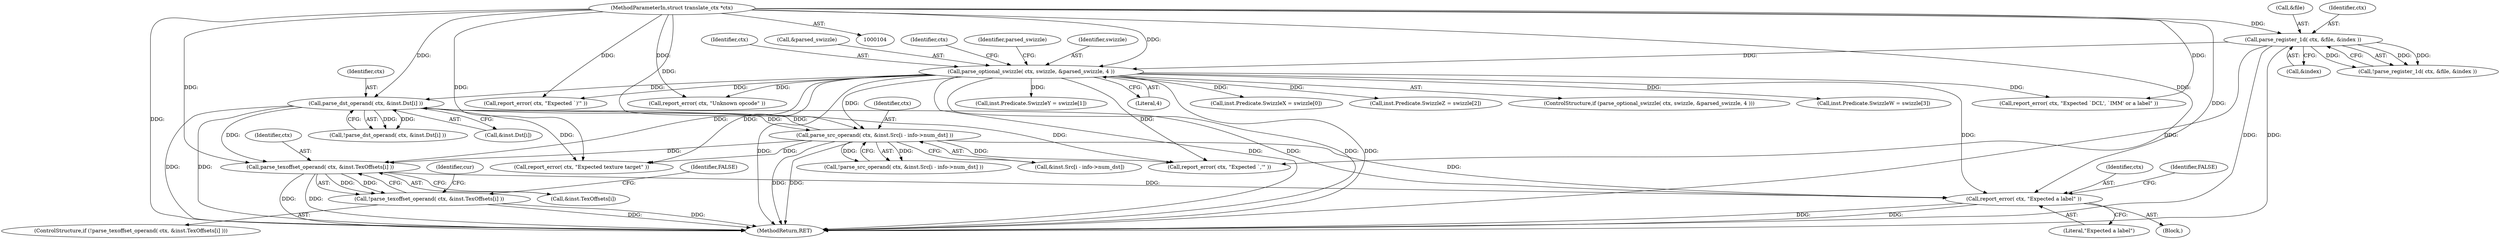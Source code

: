 digraph "0_virglrenderer_28894a30a17a84529be102b21118e55d6c9f23fa@API" {
"1000570" [label="(Call,parse_texoffset_operand( ctx, &inst.TexOffsets[i] ))"];
"1000443" [label="(Call,parse_dst_operand( ctx, &inst.Dst[i] ))"];
"1000178" [label="(Call,parse_optional_swizzle( ctx, swizzle, &parsed_swizzle, 4 ))"];
"1000169" [label="(Call,parse_register_1d( ctx, &file, &index ))"];
"1000105" [label="(MethodParameterIn,struct translate_ctx *ctx)"];
"1000467" [label="(Call,parse_src_operand( ctx, &inst.Src[i - info->num_dst] ))"];
"1000569" [label="(Call,!parse_texoffset_operand( ctx, &inst.TexOffsets[i] ))"];
"1000627" [label="(Call,report_error( ctx, \"Expected a label\" ))"];
"1000569" [label="(Call,!parse_texoffset_operand( ctx, &inst.TexOffsets[i] ))"];
"1000420" [label="(Call,report_error( ctx, \"Expected `,'\" ))"];
"1000442" [label="(Call,!parse_dst_operand( ctx, &inst.Dst[i] ))"];
"1000571" [label="(Identifier,ctx)"];
"1000183" [label="(Literal,4)"];
"1000173" [label="(Call,&index)"];
"1000445" [label="(Call,&inst.Dst[i])"];
"1000179" [label="(Identifier,ctx)"];
"1000169" [label="(Call,parse_register_1d( ctx, &file, &index ))"];
"1000627" [label="(Call,report_error( ctx, \"Expected a label\" ))"];
"1000572" [label="(Call,&inst.TexOffsets[i])"];
"1000168" [label="(Call,!parse_register_1d( ctx, &file, &index ))"];
"1000467" [label="(Call,parse_src_operand( ctx, &inst.Src[i - info->num_dst] ))"];
"1000570" [label="(Call,parse_texoffset_operand( ctx, &inst.TexOffsets[i] ))"];
"1000443" [label="(Call,parse_dst_operand( ctx, &inst.Dst[i] ))"];
"1000628" [label="(Identifier,ctx)"];
"1000171" [label="(Call,&file)"];
"1000581" [label="(Identifier,cur)"];
"1000631" [label="(Identifier,FALSE)"];
"1000318" [label="(Call,report_error( ctx, \"Unknown opcode\" ))"];
"1000524" [label="(Call,report_error( ctx, \"Expected texture target\" ))"];
"1000181" [label="(Call,&parsed_swizzle)"];
"1000322" [label="(Call,report_error( ctx, \"Expected `DCL', `IMM' or a label\" ))"];
"1000468" [label="(Identifier,ctx)"];
"1000188" [label="(Call,inst.Predicate.SwizzleX = swizzle[0])"];
"1000206" [label="(Call,inst.Predicate.SwizzleZ = swizzle[2])"];
"1000444" [label="(Identifier,ctx)"];
"1000177" [label="(ControlStructure,if (parse_optional_swizzle( ctx, swizzle, &parsed_swizzle, 4 )))"];
"1000105" [label="(MethodParameterIn,struct translate_ctx *ctx)"];
"1000568" [label="(ControlStructure,if (!parse_texoffset_operand( ctx, &inst.TexOffsets[i] )))"];
"1000170" [label="(Identifier,ctx)"];
"1000626" [label="(Block,)"];
"1000228" [label="(Identifier,ctx)"];
"1000186" [label="(Identifier,parsed_swizzle)"];
"1000180" [label="(Identifier,swizzle)"];
"1000215" [label="(Call,inst.Predicate.SwizzleW = swizzle[3])"];
"1000579" [label="(Identifier,FALSE)"];
"1000178" [label="(Call,parse_optional_swizzle( ctx, swizzle, &parsed_swizzle, 4 ))"];
"1000466" [label="(Call,!parse_src_operand( ctx, &inst.Src[i - info->num_dst] ))"];
"1000469" [label="(Call,&inst.Src[i - info->num_dst])"];
"1000684" [label="(MethodReturn,RET)"];
"1000197" [label="(Call,inst.Predicate.SwizzleY = swizzle[1])"];
"1000232" [label="(Call,report_error( ctx, \"Expected `)'\" ))"];
"1000629" [label="(Literal,\"Expected a label\")"];
"1000570" -> "1000569"  [label="AST: "];
"1000570" -> "1000572"  [label="CFG: "];
"1000571" -> "1000570"  [label="AST: "];
"1000572" -> "1000570"  [label="AST: "];
"1000569" -> "1000570"  [label="CFG: "];
"1000570" -> "1000684"  [label="DDG: "];
"1000570" -> "1000684"  [label="DDG: "];
"1000570" -> "1000569"  [label="DDG: "];
"1000570" -> "1000569"  [label="DDG: "];
"1000443" -> "1000570"  [label="DDG: "];
"1000178" -> "1000570"  [label="DDG: "];
"1000467" -> "1000570"  [label="DDG: "];
"1000105" -> "1000570"  [label="DDG: "];
"1000570" -> "1000627"  [label="DDG: "];
"1000443" -> "1000442"  [label="AST: "];
"1000443" -> "1000445"  [label="CFG: "];
"1000444" -> "1000443"  [label="AST: "];
"1000445" -> "1000443"  [label="AST: "];
"1000442" -> "1000443"  [label="CFG: "];
"1000443" -> "1000684"  [label="DDG: "];
"1000443" -> "1000684"  [label="DDG: "];
"1000443" -> "1000420"  [label="DDG: "];
"1000443" -> "1000442"  [label="DDG: "];
"1000443" -> "1000442"  [label="DDG: "];
"1000178" -> "1000443"  [label="DDG: "];
"1000467" -> "1000443"  [label="DDG: "];
"1000105" -> "1000443"  [label="DDG: "];
"1000443" -> "1000467"  [label="DDG: "];
"1000443" -> "1000524"  [label="DDG: "];
"1000443" -> "1000627"  [label="DDG: "];
"1000178" -> "1000177"  [label="AST: "];
"1000178" -> "1000183"  [label="CFG: "];
"1000179" -> "1000178"  [label="AST: "];
"1000180" -> "1000178"  [label="AST: "];
"1000181" -> "1000178"  [label="AST: "];
"1000183" -> "1000178"  [label="AST: "];
"1000186" -> "1000178"  [label="CFG: "];
"1000228" -> "1000178"  [label="CFG: "];
"1000178" -> "1000684"  [label="DDG: "];
"1000178" -> "1000684"  [label="DDG: "];
"1000178" -> "1000684"  [label="DDG: "];
"1000178" -> "1000684"  [label="DDG: "];
"1000169" -> "1000178"  [label="DDG: "];
"1000105" -> "1000178"  [label="DDG: "];
"1000178" -> "1000188"  [label="DDG: "];
"1000178" -> "1000197"  [label="DDG: "];
"1000178" -> "1000206"  [label="DDG: "];
"1000178" -> "1000215"  [label="DDG: "];
"1000178" -> "1000232"  [label="DDG: "];
"1000178" -> "1000318"  [label="DDG: "];
"1000178" -> "1000322"  [label="DDG: "];
"1000178" -> "1000420"  [label="DDG: "];
"1000178" -> "1000467"  [label="DDG: "];
"1000178" -> "1000524"  [label="DDG: "];
"1000178" -> "1000627"  [label="DDG: "];
"1000169" -> "1000168"  [label="AST: "];
"1000169" -> "1000173"  [label="CFG: "];
"1000170" -> "1000169"  [label="AST: "];
"1000171" -> "1000169"  [label="AST: "];
"1000173" -> "1000169"  [label="AST: "];
"1000168" -> "1000169"  [label="CFG: "];
"1000169" -> "1000684"  [label="DDG: "];
"1000169" -> "1000684"  [label="DDG: "];
"1000169" -> "1000684"  [label="DDG: "];
"1000169" -> "1000168"  [label="DDG: "];
"1000169" -> "1000168"  [label="DDG: "];
"1000169" -> "1000168"  [label="DDG: "];
"1000105" -> "1000169"  [label="DDG: "];
"1000105" -> "1000104"  [label="AST: "];
"1000105" -> "1000684"  [label="DDG: "];
"1000105" -> "1000232"  [label="DDG: "];
"1000105" -> "1000318"  [label="DDG: "];
"1000105" -> "1000322"  [label="DDG: "];
"1000105" -> "1000420"  [label="DDG: "];
"1000105" -> "1000467"  [label="DDG: "];
"1000105" -> "1000524"  [label="DDG: "];
"1000105" -> "1000627"  [label="DDG: "];
"1000467" -> "1000466"  [label="AST: "];
"1000467" -> "1000469"  [label="CFG: "];
"1000468" -> "1000467"  [label="AST: "];
"1000469" -> "1000467"  [label="AST: "];
"1000466" -> "1000467"  [label="CFG: "];
"1000467" -> "1000684"  [label="DDG: "];
"1000467" -> "1000684"  [label="DDG: "];
"1000467" -> "1000420"  [label="DDG: "];
"1000467" -> "1000466"  [label="DDG: "];
"1000467" -> "1000466"  [label="DDG: "];
"1000467" -> "1000524"  [label="DDG: "];
"1000467" -> "1000627"  [label="DDG: "];
"1000569" -> "1000568"  [label="AST: "];
"1000579" -> "1000569"  [label="CFG: "];
"1000581" -> "1000569"  [label="CFG: "];
"1000569" -> "1000684"  [label="DDG: "];
"1000569" -> "1000684"  [label="DDG: "];
"1000627" -> "1000626"  [label="AST: "];
"1000627" -> "1000629"  [label="CFG: "];
"1000628" -> "1000627"  [label="AST: "];
"1000629" -> "1000627"  [label="AST: "];
"1000631" -> "1000627"  [label="CFG: "];
"1000627" -> "1000684"  [label="DDG: "];
"1000627" -> "1000684"  [label="DDG: "];
}
